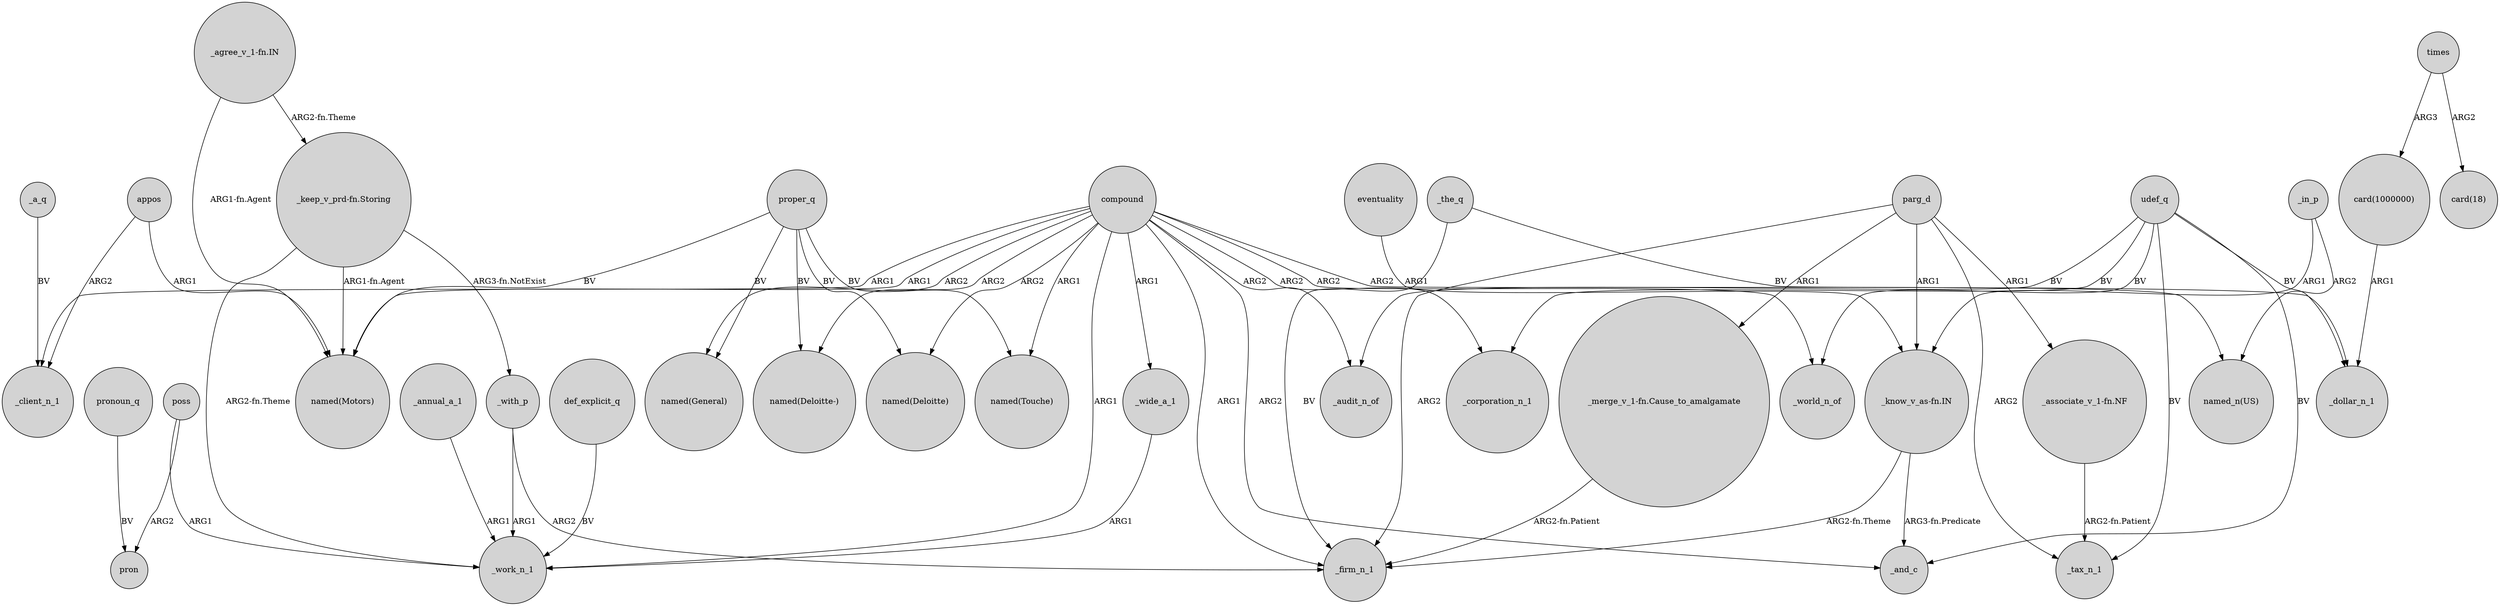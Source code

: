 digraph {
	node [shape=circle style=filled]
	compound -> "named(Deloitte)" [label=ARG2]
	"card(1000000)" -> _dollar_n_1 [label=ARG1]
	_wide_a_1 -> _work_n_1 [label=ARG1]
	"_merge_v_1-fn.Cause_to_amalgamate" -> _firm_n_1 [label="ARG2-fn.Patient"]
	proper_q -> "named(Touche)" [label=BV]
	_a_q -> _client_n_1 [label=BV]
	udef_q -> _audit_n_of [label=BV]
	proper_q -> "named(Deloitte)" [label=BV]
	poss -> pron [label=ARG2]
	compound -> _client_n_1 [label=ARG1]
	appos -> "named(Motors)" [label=ARG1]
	proper_q -> "named(Motors)" [label=BV]
	compound -> _world_n_of [label=ARG2]
	"_keep_v_prd-fn.Storing" -> _with_p [label="ARG3-fn.NotExist"]
	compound -> _work_n_1 [label=ARG1]
	parg_d -> _tax_n_1 [label=ARG2]
	proper_q -> "named(General)" [label=BV]
	_annual_a_1 -> _work_n_1 [label=ARG1]
	compound -> _corporation_n_1 [label=ARG2]
	poss -> _work_n_1 [label=ARG1]
	compound -> "named(Deloitte-)" [label=ARG2]
	parg_d -> "_know_v_as-fn.IN" [label=ARG1]
	proper_q -> "named(Deloitte-)" [label=BV]
	udef_q -> _world_n_of [label=BV]
	compound -> "named(General)" [label=ARG2]
	"_associate_v_1-fn.NF" -> _tax_n_1 [label="ARG2-fn.Patient"]
	_in_p -> "named_n(US)" [label=ARG2]
	"_agree_v_1-fn.IN" -> "_keep_v_prd-fn.Storing" [label="ARG2-fn.Theme"]
	"_agree_v_1-fn.IN" -> "named(Motors)" [label="ARG1-fn.Agent"]
	_the_q -> "named_n(US)" [label=BV]
	parg_d -> "_merge_v_1-fn.Cause_to_amalgamate" [label=ARG1]
	_with_p -> _work_n_1 [label=ARG1]
	udef_q -> _corporation_n_1 [label=BV]
	pronoun_q -> pron [label=BV]
	udef_q -> _tax_n_1 [label=BV]
	compound -> _and_c [label=ARG2]
	_with_p -> _firm_n_1 [label=ARG2]
	eventuality -> "_know_v_as-fn.IN" [label=ARG1]
	compound -> _wide_a_1 [label=ARG1]
	compound -> _audit_n_of [label=ARG2]
	times -> "card(1000000)" [label=ARG3]
	"_keep_v_prd-fn.Storing" -> "named(Motors)" [label="ARG1-fn.Agent"]
	compound -> _firm_n_1 [label=ARG1]
	_the_q -> _firm_n_1 [label=BV]
	times -> "card(18)" [label=ARG2]
	"_know_v_as-fn.IN" -> _and_c [label="ARG3-fn.Predicate"]
	"_know_v_as-fn.IN" -> _firm_n_1 [label="ARG2-fn.Theme"]
	def_explicit_q -> _work_n_1 [label=BV]
	_in_p -> "_know_v_as-fn.IN" [label=ARG1]
	"_keep_v_prd-fn.Storing" -> _work_n_1 [label="ARG2-fn.Theme"]
	parg_d -> "_associate_v_1-fn.NF" [label=ARG1]
	appos -> _client_n_1 [label=ARG2]
	compound -> _dollar_n_1 [label=ARG2]
	udef_q -> _and_c [label=BV]
	compound -> "named(Touche)" [label=ARG1]
	parg_d -> _firm_n_1 [label=ARG2]
	udef_q -> _dollar_n_1 [label=BV]
	compound -> "named(Motors)" [label=ARG1]
}
